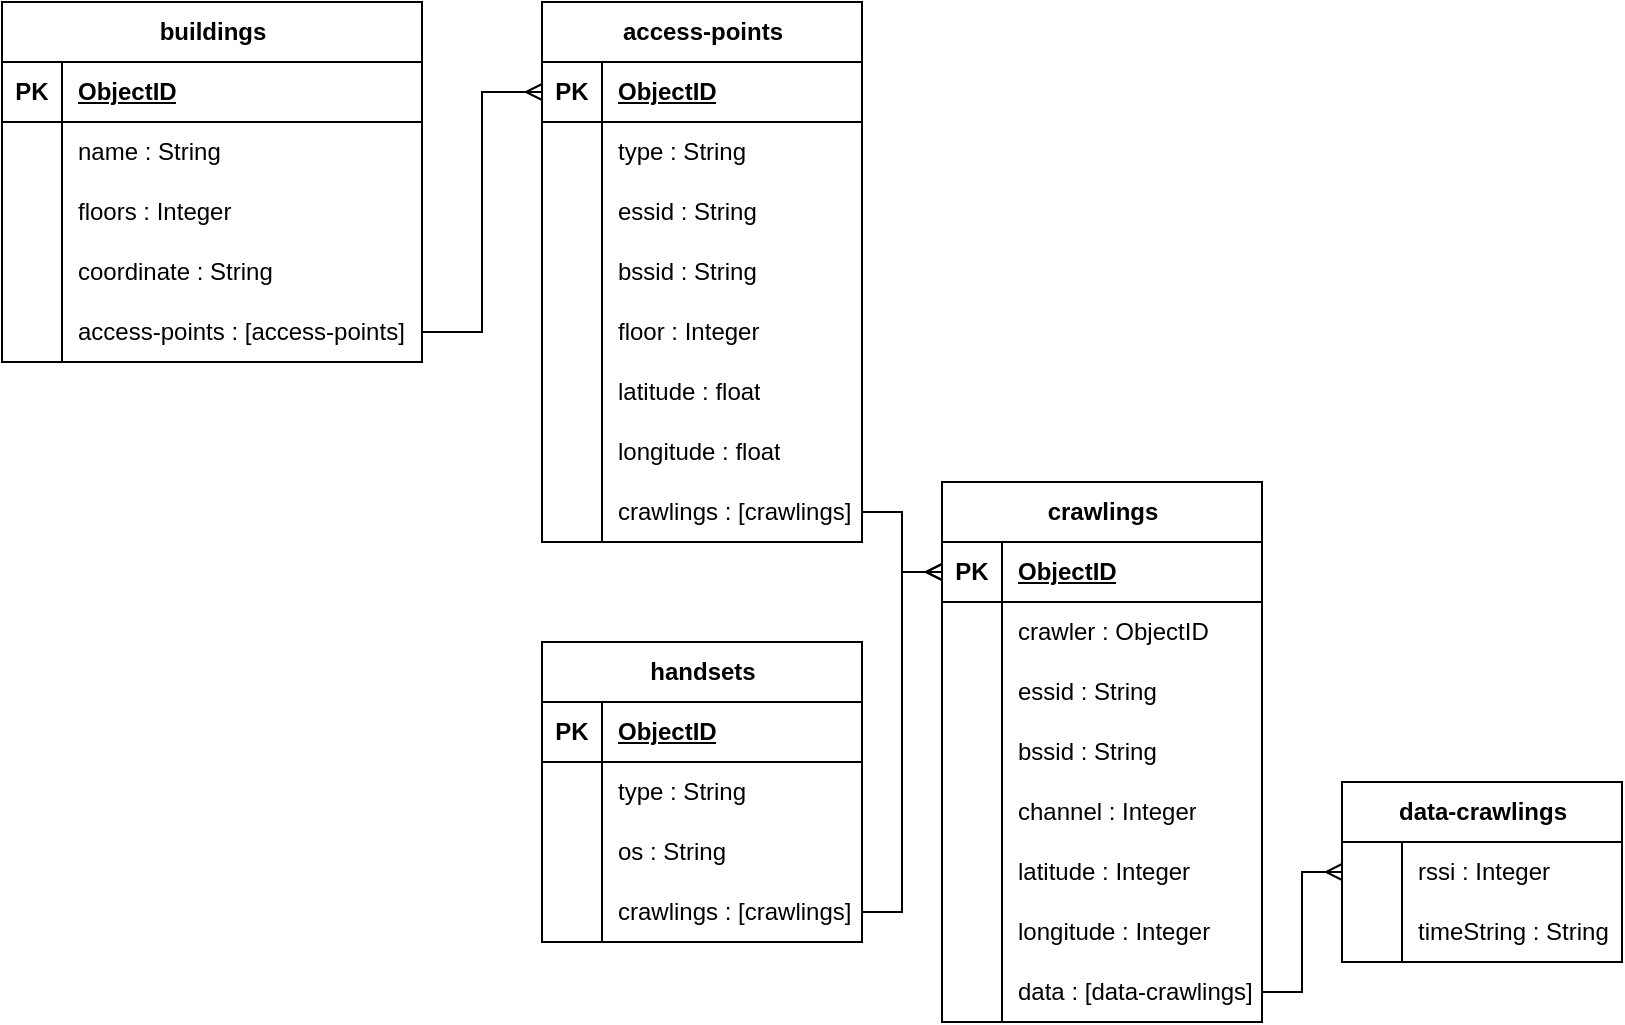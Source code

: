 <mxfile version="21.5.2" type="github">
  <diagram name="Entity Relationship Diagram" id="UW76ojvbWz_bRpLKUEDA">
    <mxGraphModel dx="1062" dy="564" grid="1" gridSize="10" guides="1" tooltips="1" connect="1" arrows="1" fold="1" page="1" pageScale="1" pageWidth="827" pageHeight="1169" math="0" shadow="0">
      <root>
        <mxCell id="0" />
        <mxCell id="1" parent="0" />
        <mxCell id="Q_8P-X1uOxJ3i6bw0EPG-1" value="buildings" style="shape=table;startSize=30;container=1;collapsible=1;childLayout=tableLayout;fixedRows=1;rowLines=0;fontStyle=1;align=center;resizeLast=1;html=1;" vertex="1" parent="1">
          <mxGeometry x="10" y="40" width="210" height="180" as="geometry" />
        </mxCell>
        <mxCell id="Q_8P-X1uOxJ3i6bw0EPG-2" value="" style="shape=tableRow;horizontal=0;startSize=0;swimlaneHead=0;swimlaneBody=0;fillColor=none;collapsible=0;dropTarget=0;points=[[0,0.5],[1,0.5]];portConstraint=eastwest;top=0;left=0;right=0;bottom=1;" vertex="1" parent="Q_8P-X1uOxJ3i6bw0EPG-1">
          <mxGeometry y="30" width="210" height="30" as="geometry" />
        </mxCell>
        <mxCell id="Q_8P-X1uOxJ3i6bw0EPG-3" value="PK" style="shape=partialRectangle;connectable=0;fillColor=none;top=0;left=0;bottom=0;right=0;fontStyle=1;overflow=hidden;whiteSpace=wrap;html=1;" vertex="1" parent="Q_8P-X1uOxJ3i6bw0EPG-2">
          <mxGeometry width="30" height="30" as="geometry">
            <mxRectangle width="30" height="30" as="alternateBounds" />
          </mxGeometry>
        </mxCell>
        <mxCell id="Q_8P-X1uOxJ3i6bw0EPG-4" value="ObjectID" style="shape=partialRectangle;connectable=0;fillColor=none;top=0;left=0;bottom=0;right=0;align=left;spacingLeft=6;fontStyle=5;overflow=hidden;whiteSpace=wrap;html=1;" vertex="1" parent="Q_8P-X1uOxJ3i6bw0EPG-2">
          <mxGeometry x="30" width="180" height="30" as="geometry">
            <mxRectangle width="180" height="30" as="alternateBounds" />
          </mxGeometry>
        </mxCell>
        <mxCell id="Q_8P-X1uOxJ3i6bw0EPG-5" value="" style="shape=tableRow;horizontal=0;startSize=0;swimlaneHead=0;swimlaneBody=0;fillColor=none;collapsible=0;dropTarget=0;points=[[0,0.5],[1,0.5]];portConstraint=eastwest;top=0;left=0;right=0;bottom=0;" vertex="1" parent="Q_8P-X1uOxJ3i6bw0EPG-1">
          <mxGeometry y="60" width="210" height="30" as="geometry" />
        </mxCell>
        <mxCell id="Q_8P-X1uOxJ3i6bw0EPG-6" value="" style="shape=partialRectangle;connectable=0;fillColor=none;top=0;left=0;bottom=0;right=0;editable=1;overflow=hidden;whiteSpace=wrap;html=1;" vertex="1" parent="Q_8P-X1uOxJ3i6bw0EPG-5">
          <mxGeometry width="30" height="30" as="geometry">
            <mxRectangle width="30" height="30" as="alternateBounds" />
          </mxGeometry>
        </mxCell>
        <mxCell id="Q_8P-X1uOxJ3i6bw0EPG-7" value="name : String" style="shape=partialRectangle;connectable=0;fillColor=none;top=0;left=0;bottom=0;right=0;align=left;spacingLeft=6;overflow=hidden;whiteSpace=wrap;html=1;" vertex="1" parent="Q_8P-X1uOxJ3i6bw0EPG-5">
          <mxGeometry x="30" width="180" height="30" as="geometry">
            <mxRectangle width="180" height="30" as="alternateBounds" />
          </mxGeometry>
        </mxCell>
        <mxCell id="Q_8P-X1uOxJ3i6bw0EPG-8" value="" style="shape=tableRow;horizontal=0;startSize=0;swimlaneHead=0;swimlaneBody=0;fillColor=none;collapsible=0;dropTarget=0;points=[[0,0.5],[1,0.5]];portConstraint=eastwest;top=0;left=0;right=0;bottom=0;" vertex="1" parent="Q_8P-X1uOxJ3i6bw0EPG-1">
          <mxGeometry y="90" width="210" height="30" as="geometry" />
        </mxCell>
        <mxCell id="Q_8P-X1uOxJ3i6bw0EPG-9" value="" style="shape=partialRectangle;connectable=0;fillColor=none;top=0;left=0;bottom=0;right=0;editable=1;overflow=hidden;whiteSpace=wrap;html=1;" vertex="1" parent="Q_8P-X1uOxJ3i6bw0EPG-8">
          <mxGeometry width="30" height="30" as="geometry">
            <mxRectangle width="30" height="30" as="alternateBounds" />
          </mxGeometry>
        </mxCell>
        <mxCell id="Q_8P-X1uOxJ3i6bw0EPG-10" value="floors : Integer" style="shape=partialRectangle;connectable=0;fillColor=none;top=0;left=0;bottom=0;right=0;align=left;spacingLeft=6;overflow=hidden;whiteSpace=wrap;html=1;" vertex="1" parent="Q_8P-X1uOxJ3i6bw0EPG-8">
          <mxGeometry x="30" width="180" height="30" as="geometry">
            <mxRectangle width="180" height="30" as="alternateBounds" />
          </mxGeometry>
        </mxCell>
        <mxCell id="Q_8P-X1uOxJ3i6bw0EPG-86" value="" style="shape=tableRow;horizontal=0;startSize=0;swimlaneHead=0;swimlaneBody=0;fillColor=none;collapsible=0;dropTarget=0;points=[[0,0.5],[1,0.5]];portConstraint=eastwest;top=0;left=0;right=0;bottom=0;" vertex="1" parent="Q_8P-X1uOxJ3i6bw0EPG-1">
          <mxGeometry y="120" width="210" height="30" as="geometry" />
        </mxCell>
        <mxCell id="Q_8P-X1uOxJ3i6bw0EPG-87" value="" style="shape=partialRectangle;connectable=0;fillColor=none;top=0;left=0;bottom=0;right=0;editable=1;overflow=hidden;whiteSpace=wrap;html=1;" vertex="1" parent="Q_8P-X1uOxJ3i6bw0EPG-86">
          <mxGeometry width="30" height="30" as="geometry">
            <mxRectangle width="30" height="30" as="alternateBounds" />
          </mxGeometry>
        </mxCell>
        <mxCell id="Q_8P-X1uOxJ3i6bw0EPG-88" value="coordinate : String" style="shape=partialRectangle;connectable=0;fillColor=none;top=0;left=0;bottom=0;right=0;align=left;spacingLeft=6;overflow=hidden;whiteSpace=wrap;html=1;" vertex="1" parent="Q_8P-X1uOxJ3i6bw0EPG-86">
          <mxGeometry x="30" width="180" height="30" as="geometry">
            <mxRectangle width="180" height="30" as="alternateBounds" />
          </mxGeometry>
        </mxCell>
        <mxCell id="Q_8P-X1uOxJ3i6bw0EPG-43" value="" style="shape=tableRow;horizontal=0;startSize=0;swimlaneHead=0;swimlaneBody=0;fillColor=none;collapsible=0;dropTarget=0;points=[[0,0.5],[1,0.5]];portConstraint=eastwest;top=0;left=0;right=0;bottom=0;" vertex="1" parent="Q_8P-X1uOxJ3i6bw0EPG-1">
          <mxGeometry y="150" width="210" height="30" as="geometry" />
        </mxCell>
        <mxCell id="Q_8P-X1uOxJ3i6bw0EPG-44" value="" style="shape=partialRectangle;connectable=0;fillColor=none;top=0;left=0;bottom=0;right=0;editable=1;overflow=hidden;whiteSpace=wrap;html=1;" vertex="1" parent="Q_8P-X1uOxJ3i6bw0EPG-43">
          <mxGeometry width="30" height="30" as="geometry">
            <mxRectangle width="30" height="30" as="alternateBounds" />
          </mxGeometry>
        </mxCell>
        <mxCell id="Q_8P-X1uOxJ3i6bw0EPG-45" value="access-points : [access-points]" style="shape=partialRectangle;connectable=0;fillColor=none;top=0;left=0;bottom=0;right=0;align=left;spacingLeft=6;overflow=hidden;whiteSpace=wrap;html=1;" vertex="1" parent="Q_8P-X1uOxJ3i6bw0EPG-43">
          <mxGeometry x="30" width="180" height="30" as="geometry">
            <mxRectangle width="180" height="30" as="alternateBounds" />
          </mxGeometry>
        </mxCell>
        <mxCell id="Q_8P-X1uOxJ3i6bw0EPG-14" value="handsets" style="shape=table;startSize=30;container=1;collapsible=1;childLayout=tableLayout;fixedRows=1;rowLines=0;fontStyle=1;align=center;resizeLast=1;html=1;" vertex="1" parent="1">
          <mxGeometry x="280" y="360" width="160" height="150" as="geometry" />
        </mxCell>
        <mxCell id="Q_8P-X1uOxJ3i6bw0EPG-15" value="" style="shape=tableRow;horizontal=0;startSize=0;swimlaneHead=0;swimlaneBody=0;fillColor=none;collapsible=0;dropTarget=0;points=[[0,0.5],[1,0.5]];portConstraint=eastwest;top=0;left=0;right=0;bottom=1;" vertex="1" parent="Q_8P-X1uOxJ3i6bw0EPG-14">
          <mxGeometry y="30" width="160" height="30" as="geometry" />
        </mxCell>
        <mxCell id="Q_8P-X1uOxJ3i6bw0EPG-16" value="PK" style="shape=partialRectangle;connectable=0;fillColor=none;top=0;left=0;bottom=0;right=0;fontStyle=1;overflow=hidden;whiteSpace=wrap;html=1;" vertex="1" parent="Q_8P-X1uOxJ3i6bw0EPG-15">
          <mxGeometry width="30" height="30" as="geometry">
            <mxRectangle width="30" height="30" as="alternateBounds" />
          </mxGeometry>
        </mxCell>
        <mxCell id="Q_8P-X1uOxJ3i6bw0EPG-17" value="ObjectID" style="shape=partialRectangle;connectable=0;fillColor=none;top=0;left=0;bottom=0;right=0;align=left;spacingLeft=6;fontStyle=5;overflow=hidden;whiteSpace=wrap;html=1;" vertex="1" parent="Q_8P-X1uOxJ3i6bw0EPG-15">
          <mxGeometry x="30" width="130" height="30" as="geometry">
            <mxRectangle width="130" height="30" as="alternateBounds" />
          </mxGeometry>
        </mxCell>
        <mxCell id="Q_8P-X1uOxJ3i6bw0EPG-18" value="" style="shape=tableRow;horizontal=0;startSize=0;swimlaneHead=0;swimlaneBody=0;fillColor=none;collapsible=0;dropTarget=0;points=[[0,0.5],[1,0.5]];portConstraint=eastwest;top=0;left=0;right=0;bottom=0;" vertex="1" parent="Q_8P-X1uOxJ3i6bw0EPG-14">
          <mxGeometry y="60" width="160" height="30" as="geometry" />
        </mxCell>
        <mxCell id="Q_8P-X1uOxJ3i6bw0EPG-19" value="" style="shape=partialRectangle;connectable=0;fillColor=none;top=0;left=0;bottom=0;right=0;editable=1;overflow=hidden;whiteSpace=wrap;html=1;" vertex="1" parent="Q_8P-X1uOxJ3i6bw0EPG-18">
          <mxGeometry width="30" height="30" as="geometry">
            <mxRectangle width="30" height="30" as="alternateBounds" />
          </mxGeometry>
        </mxCell>
        <mxCell id="Q_8P-X1uOxJ3i6bw0EPG-20" value="type : String" style="shape=partialRectangle;connectable=0;fillColor=none;top=0;left=0;bottom=0;right=0;align=left;spacingLeft=6;overflow=hidden;whiteSpace=wrap;html=1;" vertex="1" parent="Q_8P-X1uOxJ3i6bw0EPG-18">
          <mxGeometry x="30" width="130" height="30" as="geometry">
            <mxRectangle width="130" height="30" as="alternateBounds" />
          </mxGeometry>
        </mxCell>
        <mxCell id="Q_8P-X1uOxJ3i6bw0EPG-21" value="" style="shape=tableRow;horizontal=0;startSize=0;swimlaneHead=0;swimlaneBody=0;fillColor=none;collapsible=0;dropTarget=0;points=[[0,0.5],[1,0.5]];portConstraint=eastwest;top=0;left=0;right=0;bottom=0;" vertex="1" parent="Q_8P-X1uOxJ3i6bw0EPG-14">
          <mxGeometry y="90" width="160" height="30" as="geometry" />
        </mxCell>
        <mxCell id="Q_8P-X1uOxJ3i6bw0EPG-22" value="" style="shape=partialRectangle;connectable=0;fillColor=none;top=0;left=0;bottom=0;right=0;editable=1;overflow=hidden;whiteSpace=wrap;html=1;" vertex="1" parent="Q_8P-X1uOxJ3i6bw0EPG-21">
          <mxGeometry width="30" height="30" as="geometry">
            <mxRectangle width="30" height="30" as="alternateBounds" />
          </mxGeometry>
        </mxCell>
        <mxCell id="Q_8P-X1uOxJ3i6bw0EPG-23" value="os : String" style="shape=partialRectangle;connectable=0;fillColor=none;top=0;left=0;bottom=0;right=0;align=left;spacingLeft=6;overflow=hidden;whiteSpace=wrap;html=1;" vertex="1" parent="Q_8P-X1uOxJ3i6bw0EPG-21">
          <mxGeometry x="30" width="130" height="30" as="geometry">
            <mxRectangle width="130" height="30" as="alternateBounds" />
          </mxGeometry>
        </mxCell>
        <mxCell id="Q_8P-X1uOxJ3i6bw0EPG-24" value="" style="shape=tableRow;horizontal=0;startSize=0;swimlaneHead=0;swimlaneBody=0;fillColor=none;collapsible=0;dropTarget=0;points=[[0,0.5],[1,0.5]];portConstraint=eastwest;top=0;left=0;right=0;bottom=0;" vertex="1" parent="Q_8P-X1uOxJ3i6bw0EPG-14">
          <mxGeometry y="120" width="160" height="30" as="geometry" />
        </mxCell>
        <mxCell id="Q_8P-X1uOxJ3i6bw0EPG-25" value="" style="shape=partialRectangle;connectable=0;fillColor=none;top=0;left=0;bottom=0;right=0;editable=1;overflow=hidden;whiteSpace=wrap;html=1;" vertex="1" parent="Q_8P-X1uOxJ3i6bw0EPG-24">
          <mxGeometry width="30" height="30" as="geometry">
            <mxRectangle width="30" height="30" as="alternateBounds" />
          </mxGeometry>
        </mxCell>
        <mxCell id="Q_8P-X1uOxJ3i6bw0EPG-26" value="crawlings : [crawlings]" style="shape=partialRectangle;connectable=0;fillColor=none;top=0;left=0;bottom=0;right=0;align=left;spacingLeft=6;overflow=hidden;whiteSpace=wrap;html=1;" vertex="1" parent="Q_8P-X1uOxJ3i6bw0EPG-24">
          <mxGeometry x="30" width="130" height="30" as="geometry">
            <mxRectangle width="130" height="30" as="alternateBounds" />
          </mxGeometry>
        </mxCell>
        <mxCell id="Q_8P-X1uOxJ3i6bw0EPG-27" value="access-points" style="shape=table;startSize=30;container=1;collapsible=1;childLayout=tableLayout;fixedRows=1;rowLines=0;fontStyle=1;align=center;resizeLast=1;html=1;" vertex="1" parent="1">
          <mxGeometry x="280" y="40" width="160" height="270" as="geometry" />
        </mxCell>
        <mxCell id="Q_8P-X1uOxJ3i6bw0EPG-28" value="" style="shape=tableRow;horizontal=0;startSize=0;swimlaneHead=0;swimlaneBody=0;fillColor=none;collapsible=0;dropTarget=0;points=[[0,0.5],[1,0.5]];portConstraint=eastwest;top=0;left=0;right=0;bottom=1;" vertex="1" parent="Q_8P-X1uOxJ3i6bw0EPG-27">
          <mxGeometry y="30" width="160" height="30" as="geometry" />
        </mxCell>
        <mxCell id="Q_8P-X1uOxJ3i6bw0EPG-29" value="PK" style="shape=partialRectangle;connectable=0;fillColor=none;top=0;left=0;bottom=0;right=0;fontStyle=1;overflow=hidden;whiteSpace=wrap;html=1;" vertex="1" parent="Q_8P-X1uOxJ3i6bw0EPG-28">
          <mxGeometry width="30" height="30" as="geometry">
            <mxRectangle width="30" height="30" as="alternateBounds" />
          </mxGeometry>
        </mxCell>
        <mxCell id="Q_8P-X1uOxJ3i6bw0EPG-30" value="ObjectID" style="shape=partialRectangle;connectable=0;fillColor=none;top=0;left=0;bottom=0;right=0;align=left;spacingLeft=6;fontStyle=5;overflow=hidden;whiteSpace=wrap;html=1;" vertex="1" parent="Q_8P-X1uOxJ3i6bw0EPG-28">
          <mxGeometry x="30" width="130" height="30" as="geometry">
            <mxRectangle width="130" height="30" as="alternateBounds" />
          </mxGeometry>
        </mxCell>
        <mxCell id="Q_8P-X1uOxJ3i6bw0EPG-31" value="" style="shape=tableRow;horizontal=0;startSize=0;swimlaneHead=0;swimlaneBody=0;fillColor=none;collapsible=0;dropTarget=0;points=[[0,0.5],[1,0.5]];portConstraint=eastwest;top=0;left=0;right=0;bottom=0;" vertex="1" parent="Q_8P-X1uOxJ3i6bw0EPG-27">
          <mxGeometry y="60" width="160" height="30" as="geometry" />
        </mxCell>
        <mxCell id="Q_8P-X1uOxJ3i6bw0EPG-32" value="" style="shape=partialRectangle;connectable=0;fillColor=none;top=0;left=0;bottom=0;right=0;editable=1;overflow=hidden;whiteSpace=wrap;html=1;" vertex="1" parent="Q_8P-X1uOxJ3i6bw0EPG-31">
          <mxGeometry width="30" height="30" as="geometry">
            <mxRectangle width="30" height="30" as="alternateBounds" />
          </mxGeometry>
        </mxCell>
        <mxCell id="Q_8P-X1uOxJ3i6bw0EPG-33" value="type : String" style="shape=partialRectangle;connectable=0;fillColor=none;top=0;left=0;bottom=0;right=0;align=left;spacingLeft=6;overflow=hidden;whiteSpace=wrap;html=1;" vertex="1" parent="Q_8P-X1uOxJ3i6bw0EPG-31">
          <mxGeometry x="30" width="130" height="30" as="geometry">
            <mxRectangle width="130" height="30" as="alternateBounds" />
          </mxGeometry>
        </mxCell>
        <mxCell id="Q_8P-X1uOxJ3i6bw0EPG-34" value="" style="shape=tableRow;horizontal=0;startSize=0;swimlaneHead=0;swimlaneBody=0;fillColor=none;collapsible=0;dropTarget=0;points=[[0,0.5],[1,0.5]];portConstraint=eastwest;top=0;left=0;right=0;bottom=0;" vertex="1" parent="Q_8P-X1uOxJ3i6bw0EPG-27">
          <mxGeometry y="90" width="160" height="30" as="geometry" />
        </mxCell>
        <mxCell id="Q_8P-X1uOxJ3i6bw0EPG-35" value="" style="shape=partialRectangle;connectable=0;fillColor=none;top=0;left=0;bottom=0;right=0;editable=1;overflow=hidden;whiteSpace=wrap;html=1;" vertex="1" parent="Q_8P-X1uOxJ3i6bw0EPG-34">
          <mxGeometry width="30" height="30" as="geometry">
            <mxRectangle width="30" height="30" as="alternateBounds" />
          </mxGeometry>
        </mxCell>
        <mxCell id="Q_8P-X1uOxJ3i6bw0EPG-36" value="essid : String" style="shape=partialRectangle;connectable=0;fillColor=none;top=0;left=0;bottom=0;right=0;align=left;spacingLeft=6;overflow=hidden;whiteSpace=wrap;html=1;" vertex="1" parent="Q_8P-X1uOxJ3i6bw0EPG-34">
          <mxGeometry x="30" width="130" height="30" as="geometry">
            <mxRectangle width="130" height="30" as="alternateBounds" />
          </mxGeometry>
        </mxCell>
        <mxCell id="Q_8P-X1uOxJ3i6bw0EPG-37" value="" style="shape=tableRow;horizontal=0;startSize=0;swimlaneHead=0;swimlaneBody=0;fillColor=none;collapsible=0;dropTarget=0;points=[[0,0.5],[1,0.5]];portConstraint=eastwest;top=0;left=0;right=0;bottom=0;" vertex="1" parent="Q_8P-X1uOxJ3i6bw0EPG-27">
          <mxGeometry y="120" width="160" height="30" as="geometry" />
        </mxCell>
        <mxCell id="Q_8P-X1uOxJ3i6bw0EPG-38" value="" style="shape=partialRectangle;connectable=0;fillColor=none;top=0;left=0;bottom=0;right=0;editable=1;overflow=hidden;whiteSpace=wrap;html=1;" vertex="1" parent="Q_8P-X1uOxJ3i6bw0EPG-37">
          <mxGeometry width="30" height="30" as="geometry">
            <mxRectangle width="30" height="30" as="alternateBounds" />
          </mxGeometry>
        </mxCell>
        <mxCell id="Q_8P-X1uOxJ3i6bw0EPG-39" value="bssid : String" style="shape=partialRectangle;connectable=0;fillColor=none;top=0;left=0;bottom=0;right=0;align=left;spacingLeft=6;overflow=hidden;whiteSpace=wrap;html=1;" vertex="1" parent="Q_8P-X1uOxJ3i6bw0EPG-37">
          <mxGeometry x="30" width="130" height="30" as="geometry">
            <mxRectangle width="130" height="30" as="alternateBounds" />
          </mxGeometry>
        </mxCell>
        <mxCell id="Q_8P-X1uOxJ3i6bw0EPG-60" value="" style="shape=tableRow;horizontal=0;startSize=0;swimlaneHead=0;swimlaneBody=0;fillColor=none;collapsible=0;dropTarget=0;points=[[0,0.5],[1,0.5]];portConstraint=eastwest;top=0;left=0;right=0;bottom=0;" vertex="1" parent="Q_8P-X1uOxJ3i6bw0EPG-27">
          <mxGeometry y="150" width="160" height="30" as="geometry" />
        </mxCell>
        <mxCell id="Q_8P-X1uOxJ3i6bw0EPG-61" value="" style="shape=partialRectangle;connectable=0;fillColor=none;top=0;left=0;bottom=0;right=0;editable=1;overflow=hidden;whiteSpace=wrap;html=1;" vertex="1" parent="Q_8P-X1uOxJ3i6bw0EPG-60">
          <mxGeometry width="30" height="30" as="geometry">
            <mxRectangle width="30" height="30" as="alternateBounds" />
          </mxGeometry>
        </mxCell>
        <mxCell id="Q_8P-X1uOxJ3i6bw0EPG-62" value="floor : Integer" style="shape=partialRectangle;connectable=0;fillColor=none;top=0;left=0;bottom=0;right=0;align=left;spacingLeft=6;overflow=hidden;whiteSpace=wrap;html=1;" vertex="1" parent="Q_8P-X1uOxJ3i6bw0EPG-60">
          <mxGeometry x="30" width="130" height="30" as="geometry">
            <mxRectangle width="130" height="30" as="alternateBounds" />
          </mxGeometry>
        </mxCell>
        <mxCell id="Q_8P-X1uOxJ3i6bw0EPG-63" value="" style="shape=tableRow;horizontal=0;startSize=0;swimlaneHead=0;swimlaneBody=0;fillColor=none;collapsible=0;dropTarget=0;points=[[0,0.5],[1,0.5]];portConstraint=eastwest;top=0;left=0;right=0;bottom=0;" vertex="1" parent="Q_8P-X1uOxJ3i6bw0EPG-27">
          <mxGeometry y="180" width="160" height="30" as="geometry" />
        </mxCell>
        <mxCell id="Q_8P-X1uOxJ3i6bw0EPG-64" value="" style="shape=partialRectangle;connectable=0;fillColor=none;top=0;left=0;bottom=0;right=0;editable=1;overflow=hidden;whiteSpace=wrap;html=1;" vertex="1" parent="Q_8P-X1uOxJ3i6bw0EPG-63">
          <mxGeometry width="30" height="30" as="geometry">
            <mxRectangle width="30" height="30" as="alternateBounds" />
          </mxGeometry>
        </mxCell>
        <mxCell id="Q_8P-X1uOxJ3i6bw0EPG-65" value="latitude : float" style="shape=partialRectangle;connectable=0;fillColor=none;top=0;left=0;bottom=0;right=0;align=left;spacingLeft=6;overflow=hidden;whiteSpace=wrap;html=1;" vertex="1" parent="Q_8P-X1uOxJ3i6bw0EPG-63">
          <mxGeometry x="30" width="130" height="30" as="geometry">
            <mxRectangle width="130" height="30" as="alternateBounds" />
          </mxGeometry>
        </mxCell>
        <mxCell id="Q_8P-X1uOxJ3i6bw0EPG-66" value="" style="shape=tableRow;horizontal=0;startSize=0;swimlaneHead=0;swimlaneBody=0;fillColor=none;collapsible=0;dropTarget=0;points=[[0,0.5],[1,0.5]];portConstraint=eastwest;top=0;left=0;right=0;bottom=0;" vertex="1" parent="Q_8P-X1uOxJ3i6bw0EPG-27">
          <mxGeometry y="210" width="160" height="30" as="geometry" />
        </mxCell>
        <mxCell id="Q_8P-X1uOxJ3i6bw0EPG-67" value="" style="shape=partialRectangle;connectable=0;fillColor=none;top=0;left=0;bottom=0;right=0;editable=1;overflow=hidden;whiteSpace=wrap;html=1;" vertex="1" parent="Q_8P-X1uOxJ3i6bw0EPG-66">
          <mxGeometry width="30" height="30" as="geometry">
            <mxRectangle width="30" height="30" as="alternateBounds" />
          </mxGeometry>
        </mxCell>
        <mxCell id="Q_8P-X1uOxJ3i6bw0EPG-68" value="longitude : float" style="shape=partialRectangle;connectable=0;fillColor=none;top=0;left=0;bottom=0;right=0;align=left;spacingLeft=6;overflow=hidden;whiteSpace=wrap;html=1;" vertex="1" parent="Q_8P-X1uOxJ3i6bw0EPG-66">
          <mxGeometry x="30" width="130" height="30" as="geometry">
            <mxRectangle width="130" height="30" as="alternateBounds" />
          </mxGeometry>
        </mxCell>
        <mxCell id="Q_8P-X1uOxJ3i6bw0EPG-69" value="" style="shape=tableRow;horizontal=0;startSize=0;swimlaneHead=0;swimlaneBody=0;fillColor=none;collapsible=0;dropTarget=0;points=[[0,0.5],[1,0.5]];portConstraint=eastwest;top=0;left=0;right=0;bottom=0;" vertex="1" parent="Q_8P-X1uOxJ3i6bw0EPG-27">
          <mxGeometry y="240" width="160" height="30" as="geometry" />
        </mxCell>
        <mxCell id="Q_8P-X1uOxJ3i6bw0EPG-70" value="" style="shape=partialRectangle;connectable=0;fillColor=none;top=0;left=0;bottom=0;right=0;editable=1;overflow=hidden;whiteSpace=wrap;html=1;" vertex="1" parent="Q_8P-X1uOxJ3i6bw0EPG-69">
          <mxGeometry width="30" height="30" as="geometry">
            <mxRectangle width="30" height="30" as="alternateBounds" />
          </mxGeometry>
        </mxCell>
        <mxCell id="Q_8P-X1uOxJ3i6bw0EPG-71" value="crawlings : [crawlings]" style="shape=partialRectangle;connectable=0;fillColor=none;top=0;left=0;bottom=0;right=0;align=left;spacingLeft=6;overflow=hidden;whiteSpace=wrap;html=1;" vertex="1" parent="Q_8P-X1uOxJ3i6bw0EPG-69">
          <mxGeometry x="30" width="130" height="30" as="geometry">
            <mxRectangle width="130" height="30" as="alternateBounds" />
          </mxGeometry>
        </mxCell>
        <mxCell id="Q_8P-X1uOxJ3i6bw0EPG-46" style="edgeStyle=orthogonalEdgeStyle;rounded=0;orthogonalLoop=1;jettySize=auto;html=1;entryX=0;entryY=0.5;entryDx=0;entryDy=0;endArrow=ERmany;endFill=0;" edge="1" parent="1" source="Q_8P-X1uOxJ3i6bw0EPG-43" target="Q_8P-X1uOxJ3i6bw0EPG-28">
          <mxGeometry relative="1" as="geometry" />
        </mxCell>
        <mxCell id="Q_8P-X1uOxJ3i6bw0EPG-47" value="crawlings" style="shape=table;startSize=30;container=1;collapsible=1;childLayout=tableLayout;fixedRows=1;rowLines=0;fontStyle=1;align=center;resizeLast=1;html=1;" vertex="1" parent="1">
          <mxGeometry x="480" y="280" width="160" height="270" as="geometry" />
        </mxCell>
        <mxCell id="Q_8P-X1uOxJ3i6bw0EPG-48" value="" style="shape=tableRow;horizontal=0;startSize=0;swimlaneHead=0;swimlaneBody=0;fillColor=none;collapsible=0;dropTarget=0;points=[[0,0.5],[1,0.5]];portConstraint=eastwest;top=0;left=0;right=0;bottom=1;" vertex="1" parent="Q_8P-X1uOxJ3i6bw0EPG-47">
          <mxGeometry y="30" width="160" height="30" as="geometry" />
        </mxCell>
        <mxCell id="Q_8P-X1uOxJ3i6bw0EPG-49" value="PK" style="shape=partialRectangle;connectable=0;fillColor=none;top=0;left=0;bottom=0;right=0;fontStyle=1;overflow=hidden;whiteSpace=wrap;html=1;" vertex="1" parent="Q_8P-X1uOxJ3i6bw0EPG-48">
          <mxGeometry width="30" height="30" as="geometry">
            <mxRectangle width="30" height="30" as="alternateBounds" />
          </mxGeometry>
        </mxCell>
        <mxCell id="Q_8P-X1uOxJ3i6bw0EPG-50" value="ObjectID" style="shape=partialRectangle;connectable=0;fillColor=none;top=0;left=0;bottom=0;right=0;align=left;spacingLeft=6;fontStyle=5;overflow=hidden;whiteSpace=wrap;html=1;" vertex="1" parent="Q_8P-X1uOxJ3i6bw0EPG-48">
          <mxGeometry x="30" width="130" height="30" as="geometry">
            <mxRectangle width="130" height="30" as="alternateBounds" />
          </mxGeometry>
        </mxCell>
        <mxCell id="Q_8P-X1uOxJ3i6bw0EPG-51" value="" style="shape=tableRow;horizontal=0;startSize=0;swimlaneHead=0;swimlaneBody=0;fillColor=none;collapsible=0;dropTarget=0;points=[[0,0.5],[1,0.5]];portConstraint=eastwest;top=0;left=0;right=0;bottom=0;" vertex="1" parent="Q_8P-X1uOxJ3i6bw0EPG-47">
          <mxGeometry y="60" width="160" height="30" as="geometry" />
        </mxCell>
        <mxCell id="Q_8P-X1uOxJ3i6bw0EPG-52" value="" style="shape=partialRectangle;connectable=0;fillColor=none;top=0;left=0;bottom=0;right=0;editable=1;overflow=hidden;whiteSpace=wrap;html=1;" vertex="1" parent="Q_8P-X1uOxJ3i6bw0EPG-51">
          <mxGeometry width="30" height="30" as="geometry">
            <mxRectangle width="30" height="30" as="alternateBounds" />
          </mxGeometry>
        </mxCell>
        <mxCell id="Q_8P-X1uOxJ3i6bw0EPG-53" value="crawler : ObjectID" style="shape=partialRectangle;connectable=0;fillColor=none;top=0;left=0;bottom=0;right=0;align=left;spacingLeft=6;overflow=hidden;whiteSpace=wrap;html=1;" vertex="1" parent="Q_8P-X1uOxJ3i6bw0EPG-51">
          <mxGeometry x="30" width="130" height="30" as="geometry">
            <mxRectangle width="130" height="30" as="alternateBounds" />
          </mxGeometry>
        </mxCell>
        <mxCell id="Q_8P-X1uOxJ3i6bw0EPG-54" value="" style="shape=tableRow;horizontal=0;startSize=0;swimlaneHead=0;swimlaneBody=0;fillColor=none;collapsible=0;dropTarget=0;points=[[0,0.5],[1,0.5]];portConstraint=eastwest;top=0;left=0;right=0;bottom=0;" vertex="1" parent="Q_8P-X1uOxJ3i6bw0EPG-47">
          <mxGeometry y="90" width="160" height="30" as="geometry" />
        </mxCell>
        <mxCell id="Q_8P-X1uOxJ3i6bw0EPG-55" value="" style="shape=partialRectangle;connectable=0;fillColor=none;top=0;left=0;bottom=0;right=0;editable=1;overflow=hidden;whiteSpace=wrap;html=1;" vertex="1" parent="Q_8P-X1uOxJ3i6bw0EPG-54">
          <mxGeometry width="30" height="30" as="geometry">
            <mxRectangle width="30" height="30" as="alternateBounds" />
          </mxGeometry>
        </mxCell>
        <mxCell id="Q_8P-X1uOxJ3i6bw0EPG-56" value="essid : String" style="shape=partialRectangle;connectable=0;fillColor=none;top=0;left=0;bottom=0;right=0;align=left;spacingLeft=6;overflow=hidden;whiteSpace=wrap;html=1;" vertex="1" parent="Q_8P-X1uOxJ3i6bw0EPG-54">
          <mxGeometry x="30" width="130" height="30" as="geometry">
            <mxRectangle width="130" height="30" as="alternateBounds" />
          </mxGeometry>
        </mxCell>
        <mxCell id="Q_8P-X1uOxJ3i6bw0EPG-57" value="" style="shape=tableRow;horizontal=0;startSize=0;swimlaneHead=0;swimlaneBody=0;fillColor=none;collapsible=0;dropTarget=0;points=[[0,0.5],[1,0.5]];portConstraint=eastwest;top=0;left=0;right=0;bottom=0;" vertex="1" parent="Q_8P-X1uOxJ3i6bw0EPG-47">
          <mxGeometry y="120" width="160" height="30" as="geometry" />
        </mxCell>
        <mxCell id="Q_8P-X1uOxJ3i6bw0EPG-58" value="" style="shape=partialRectangle;connectable=0;fillColor=none;top=0;left=0;bottom=0;right=0;editable=1;overflow=hidden;whiteSpace=wrap;html=1;" vertex="1" parent="Q_8P-X1uOxJ3i6bw0EPG-57">
          <mxGeometry width="30" height="30" as="geometry">
            <mxRectangle width="30" height="30" as="alternateBounds" />
          </mxGeometry>
        </mxCell>
        <mxCell id="Q_8P-X1uOxJ3i6bw0EPG-59" value="bssid : String" style="shape=partialRectangle;connectable=0;fillColor=none;top=0;left=0;bottom=0;right=0;align=left;spacingLeft=6;overflow=hidden;whiteSpace=wrap;html=1;" vertex="1" parent="Q_8P-X1uOxJ3i6bw0EPG-57">
          <mxGeometry x="30" width="130" height="30" as="geometry">
            <mxRectangle width="130" height="30" as="alternateBounds" />
          </mxGeometry>
        </mxCell>
        <mxCell id="Q_8P-X1uOxJ3i6bw0EPG-72" value="" style="shape=tableRow;horizontal=0;startSize=0;swimlaneHead=0;swimlaneBody=0;fillColor=none;collapsible=0;dropTarget=0;points=[[0,0.5],[1,0.5]];portConstraint=eastwest;top=0;left=0;right=0;bottom=0;" vertex="1" parent="Q_8P-X1uOxJ3i6bw0EPG-47">
          <mxGeometry y="150" width="160" height="30" as="geometry" />
        </mxCell>
        <mxCell id="Q_8P-X1uOxJ3i6bw0EPG-73" value="" style="shape=partialRectangle;connectable=0;fillColor=none;top=0;left=0;bottom=0;right=0;editable=1;overflow=hidden;whiteSpace=wrap;html=1;" vertex="1" parent="Q_8P-X1uOxJ3i6bw0EPG-72">
          <mxGeometry width="30" height="30" as="geometry">
            <mxRectangle width="30" height="30" as="alternateBounds" />
          </mxGeometry>
        </mxCell>
        <mxCell id="Q_8P-X1uOxJ3i6bw0EPG-74" value="channel : Integer" style="shape=partialRectangle;connectable=0;fillColor=none;top=0;left=0;bottom=0;right=0;align=left;spacingLeft=6;overflow=hidden;whiteSpace=wrap;html=1;" vertex="1" parent="Q_8P-X1uOxJ3i6bw0EPG-72">
          <mxGeometry x="30" width="130" height="30" as="geometry">
            <mxRectangle width="130" height="30" as="alternateBounds" />
          </mxGeometry>
        </mxCell>
        <mxCell id="Q_8P-X1uOxJ3i6bw0EPG-80" value="" style="shape=tableRow;horizontal=0;startSize=0;swimlaneHead=0;swimlaneBody=0;fillColor=none;collapsible=0;dropTarget=0;points=[[0,0.5],[1,0.5]];portConstraint=eastwest;top=0;left=0;right=0;bottom=0;" vertex="1" parent="Q_8P-X1uOxJ3i6bw0EPG-47">
          <mxGeometry y="180" width="160" height="30" as="geometry" />
        </mxCell>
        <mxCell id="Q_8P-X1uOxJ3i6bw0EPG-81" value="" style="shape=partialRectangle;connectable=0;fillColor=none;top=0;left=0;bottom=0;right=0;editable=1;overflow=hidden;whiteSpace=wrap;html=1;" vertex="1" parent="Q_8P-X1uOxJ3i6bw0EPG-80">
          <mxGeometry width="30" height="30" as="geometry">
            <mxRectangle width="30" height="30" as="alternateBounds" />
          </mxGeometry>
        </mxCell>
        <mxCell id="Q_8P-X1uOxJ3i6bw0EPG-82" value="latitude : Integer" style="shape=partialRectangle;connectable=0;fillColor=none;top=0;left=0;bottom=0;right=0;align=left;spacingLeft=6;overflow=hidden;whiteSpace=wrap;html=1;" vertex="1" parent="Q_8P-X1uOxJ3i6bw0EPG-80">
          <mxGeometry x="30" width="130" height="30" as="geometry">
            <mxRectangle width="130" height="30" as="alternateBounds" />
          </mxGeometry>
        </mxCell>
        <mxCell id="Q_8P-X1uOxJ3i6bw0EPG-83" value="" style="shape=tableRow;horizontal=0;startSize=0;swimlaneHead=0;swimlaneBody=0;fillColor=none;collapsible=0;dropTarget=0;points=[[0,0.5],[1,0.5]];portConstraint=eastwest;top=0;left=0;right=0;bottom=0;" vertex="1" parent="Q_8P-X1uOxJ3i6bw0EPG-47">
          <mxGeometry y="210" width="160" height="30" as="geometry" />
        </mxCell>
        <mxCell id="Q_8P-X1uOxJ3i6bw0EPG-84" value="" style="shape=partialRectangle;connectable=0;fillColor=none;top=0;left=0;bottom=0;right=0;editable=1;overflow=hidden;whiteSpace=wrap;html=1;" vertex="1" parent="Q_8P-X1uOxJ3i6bw0EPG-83">
          <mxGeometry width="30" height="30" as="geometry">
            <mxRectangle width="30" height="30" as="alternateBounds" />
          </mxGeometry>
        </mxCell>
        <mxCell id="Q_8P-X1uOxJ3i6bw0EPG-85" value="longitude : Integer" style="shape=partialRectangle;connectable=0;fillColor=none;top=0;left=0;bottom=0;right=0;align=left;spacingLeft=6;overflow=hidden;whiteSpace=wrap;html=1;" vertex="1" parent="Q_8P-X1uOxJ3i6bw0EPG-83">
          <mxGeometry x="30" width="130" height="30" as="geometry">
            <mxRectangle width="130" height="30" as="alternateBounds" />
          </mxGeometry>
        </mxCell>
        <mxCell id="Q_8P-X1uOxJ3i6bw0EPG-89" value="" style="shape=tableRow;horizontal=0;startSize=0;swimlaneHead=0;swimlaneBody=0;fillColor=none;collapsible=0;dropTarget=0;points=[[0,0.5],[1,0.5]];portConstraint=eastwest;top=0;left=0;right=0;bottom=0;" vertex="1" parent="Q_8P-X1uOxJ3i6bw0EPG-47">
          <mxGeometry y="240" width="160" height="30" as="geometry" />
        </mxCell>
        <mxCell id="Q_8P-X1uOxJ3i6bw0EPG-90" value="" style="shape=partialRectangle;connectable=0;fillColor=none;top=0;left=0;bottom=0;right=0;editable=1;overflow=hidden;whiteSpace=wrap;html=1;" vertex="1" parent="Q_8P-X1uOxJ3i6bw0EPG-89">
          <mxGeometry width="30" height="30" as="geometry">
            <mxRectangle width="30" height="30" as="alternateBounds" />
          </mxGeometry>
        </mxCell>
        <mxCell id="Q_8P-X1uOxJ3i6bw0EPG-91" value="data : [data-crawlings]" style="shape=partialRectangle;connectable=0;fillColor=none;top=0;left=0;bottom=0;right=0;align=left;spacingLeft=6;overflow=hidden;whiteSpace=wrap;html=1;" vertex="1" parent="Q_8P-X1uOxJ3i6bw0EPG-89">
          <mxGeometry x="30" width="130" height="30" as="geometry">
            <mxRectangle width="130" height="30" as="alternateBounds" />
          </mxGeometry>
        </mxCell>
        <mxCell id="Q_8P-X1uOxJ3i6bw0EPG-75" style="edgeStyle=orthogonalEdgeStyle;rounded=0;orthogonalLoop=1;jettySize=auto;html=1;entryX=0;entryY=0.5;entryDx=0;entryDy=0;endArrow=ERmany;endFill=0;" edge="1" parent="1" source="Q_8P-X1uOxJ3i6bw0EPG-69" target="Q_8P-X1uOxJ3i6bw0EPG-48">
          <mxGeometry relative="1" as="geometry">
            <Array as="points">
              <mxPoint x="460" y="295" />
              <mxPoint x="460" y="325" />
            </Array>
          </mxGeometry>
        </mxCell>
        <mxCell id="Q_8P-X1uOxJ3i6bw0EPG-76" style="edgeStyle=orthogonalEdgeStyle;rounded=0;orthogonalLoop=1;jettySize=auto;html=1;entryX=0;entryY=0.5;entryDx=0;entryDy=0;endArrow=ERmany;endFill=0;" edge="1" parent="1" source="Q_8P-X1uOxJ3i6bw0EPG-24" target="Q_8P-X1uOxJ3i6bw0EPG-48">
          <mxGeometry relative="1" as="geometry">
            <Array as="points">
              <mxPoint x="460" y="495" />
              <mxPoint x="460" y="325" />
            </Array>
          </mxGeometry>
        </mxCell>
        <mxCell id="Q_8P-X1uOxJ3i6bw0EPG-92" value="data-crawlings" style="shape=table;startSize=30;container=1;collapsible=1;childLayout=tableLayout;fixedRows=1;rowLines=0;fontStyle=1;align=center;resizeLast=1;html=1;" vertex="1" parent="1">
          <mxGeometry x="680" y="430" width="140" height="90" as="geometry" />
        </mxCell>
        <mxCell id="Q_8P-X1uOxJ3i6bw0EPG-96" value="" style="shape=tableRow;horizontal=0;startSize=0;swimlaneHead=0;swimlaneBody=0;fillColor=none;collapsible=0;dropTarget=0;points=[[0,0.5],[1,0.5]];portConstraint=eastwest;top=0;left=0;right=0;bottom=0;" vertex="1" parent="Q_8P-X1uOxJ3i6bw0EPG-92">
          <mxGeometry y="30" width="140" height="30" as="geometry" />
        </mxCell>
        <mxCell id="Q_8P-X1uOxJ3i6bw0EPG-97" value="" style="shape=partialRectangle;connectable=0;fillColor=none;top=0;left=0;bottom=0;right=0;editable=1;overflow=hidden;whiteSpace=wrap;html=1;" vertex="1" parent="Q_8P-X1uOxJ3i6bw0EPG-96">
          <mxGeometry width="30" height="30" as="geometry">
            <mxRectangle width="30" height="30" as="alternateBounds" />
          </mxGeometry>
        </mxCell>
        <mxCell id="Q_8P-X1uOxJ3i6bw0EPG-98" value="rssi : Integer" style="shape=partialRectangle;connectable=0;fillColor=none;top=0;left=0;bottom=0;right=0;align=left;spacingLeft=6;overflow=hidden;whiteSpace=wrap;html=1;" vertex="1" parent="Q_8P-X1uOxJ3i6bw0EPG-96">
          <mxGeometry x="30" width="110" height="30" as="geometry">
            <mxRectangle width="110" height="30" as="alternateBounds" />
          </mxGeometry>
        </mxCell>
        <mxCell id="Q_8P-X1uOxJ3i6bw0EPG-99" value="" style="shape=tableRow;horizontal=0;startSize=0;swimlaneHead=0;swimlaneBody=0;fillColor=none;collapsible=0;dropTarget=0;points=[[0,0.5],[1,0.5]];portConstraint=eastwest;top=0;left=0;right=0;bottom=0;" vertex="1" parent="Q_8P-X1uOxJ3i6bw0EPG-92">
          <mxGeometry y="60" width="140" height="30" as="geometry" />
        </mxCell>
        <mxCell id="Q_8P-X1uOxJ3i6bw0EPG-100" value="" style="shape=partialRectangle;connectable=0;fillColor=none;top=0;left=0;bottom=0;right=0;editable=1;overflow=hidden;whiteSpace=wrap;html=1;" vertex="1" parent="Q_8P-X1uOxJ3i6bw0EPG-99">
          <mxGeometry width="30" height="30" as="geometry">
            <mxRectangle width="30" height="30" as="alternateBounds" />
          </mxGeometry>
        </mxCell>
        <mxCell id="Q_8P-X1uOxJ3i6bw0EPG-101" value="timeString : String" style="shape=partialRectangle;connectable=0;fillColor=none;top=0;left=0;bottom=0;right=0;align=left;spacingLeft=6;overflow=hidden;whiteSpace=wrap;html=1;" vertex="1" parent="Q_8P-X1uOxJ3i6bw0EPG-99">
          <mxGeometry x="30" width="110" height="30" as="geometry">
            <mxRectangle width="110" height="30" as="alternateBounds" />
          </mxGeometry>
        </mxCell>
        <mxCell id="Q_8P-X1uOxJ3i6bw0EPG-105" style="edgeStyle=orthogonalEdgeStyle;rounded=0;orthogonalLoop=1;jettySize=auto;html=1;entryX=0;entryY=0.5;entryDx=0;entryDy=0;endArrow=ERmany;endFill=0;" edge="1" parent="1" source="Q_8P-X1uOxJ3i6bw0EPG-89" target="Q_8P-X1uOxJ3i6bw0EPG-96">
          <mxGeometry relative="1" as="geometry">
            <mxPoint x="760" y="475" as="targetPoint" />
            <Array as="points">
              <mxPoint x="660" y="535" />
              <mxPoint x="660" y="475" />
            </Array>
          </mxGeometry>
        </mxCell>
      </root>
    </mxGraphModel>
  </diagram>
</mxfile>
